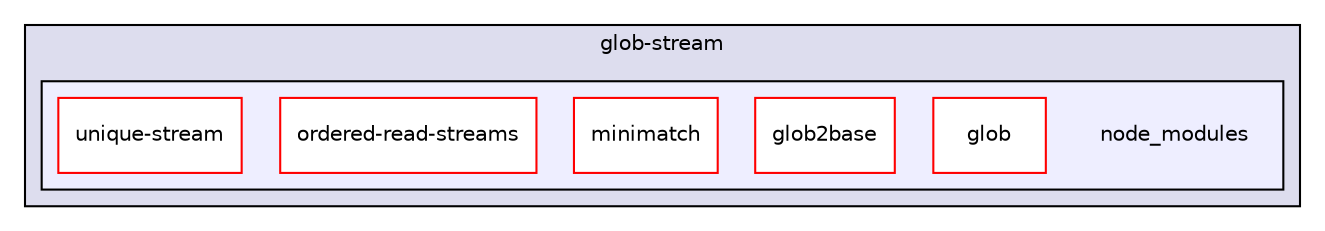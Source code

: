 digraph "gulp-src/node_modules/gulp/node_modules/vinyl-fs/node_modules/glob-stream/node_modules" {
  compound=true
  node [ fontsize="10", fontname="Helvetica"];
  edge [ labelfontsize="10", labelfontname="Helvetica"];
  subgraph clusterdir_63608b1514c68b76984a80016b057886 {
    graph [ bgcolor="#ddddee", pencolor="black", label="glob-stream" fontname="Helvetica", fontsize="10", URL="dir_63608b1514c68b76984a80016b057886.html"]
  subgraph clusterdir_47336bd2926e90de8ec221555b0453d5 {
    graph [ bgcolor="#eeeeff", pencolor="black", label="" URL="dir_47336bd2926e90de8ec221555b0453d5.html"];
    dir_47336bd2926e90de8ec221555b0453d5 [shape=plaintext label="node_modules"];
    dir_510957c318cda115bbd0ddc57f55f40f [shape=box label="glob" color="red" fillcolor="white" style="filled" URL="dir_510957c318cda115bbd0ddc57f55f40f.html"];
    dir_4720d12d5e630fabbefec72a5dcf86a0 [shape=box label="glob2base" color="red" fillcolor="white" style="filled" URL="dir_4720d12d5e630fabbefec72a5dcf86a0.html"];
    dir_0fc5271ff1f625ce02c4752eacfa201a [shape=box label="minimatch" color="red" fillcolor="white" style="filled" URL="dir_0fc5271ff1f625ce02c4752eacfa201a.html"];
    dir_31a8f62a818d07dc653af0eacc00180c [shape=box label="ordered-read-streams" color="red" fillcolor="white" style="filled" URL="dir_31a8f62a818d07dc653af0eacc00180c.html"];
    dir_1d9f036d3d208e39bb0db57689f040ad [shape=box label="unique-stream" color="red" fillcolor="white" style="filled" URL="dir_1d9f036d3d208e39bb0db57689f040ad.html"];
  }
  }
}

